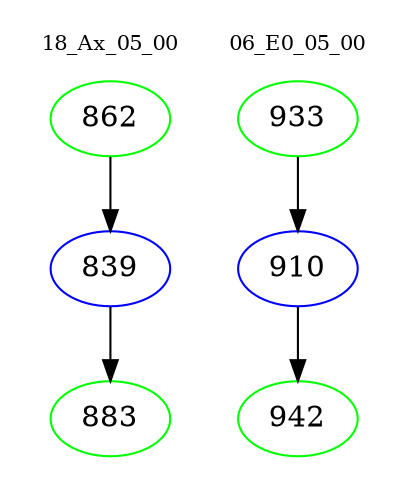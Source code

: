 digraph{
subgraph cluster_0 {
color = white
label = "18_Ax_05_00";
fontsize=10;
T0_862 [label="862", color="green"]
T0_862 -> T0_839 [color="black"]
T0_839 [label="839", color="blue"]
T0_839 -> T0_883 [color="black"]
T0_883 [label="883", color="green"]
}
subgraph cluster_1 {
color = white
label = "06_E0_05_00";
fontsize=10;
T1_933 [label="933", color="green"]
T1_933 -> T1_910 [color="black"]
T1_910 [label="910", color="blue"]
T1_910 -> T1_942 [color="black"]
T1_942 [label="942", color="green"]
}
}
